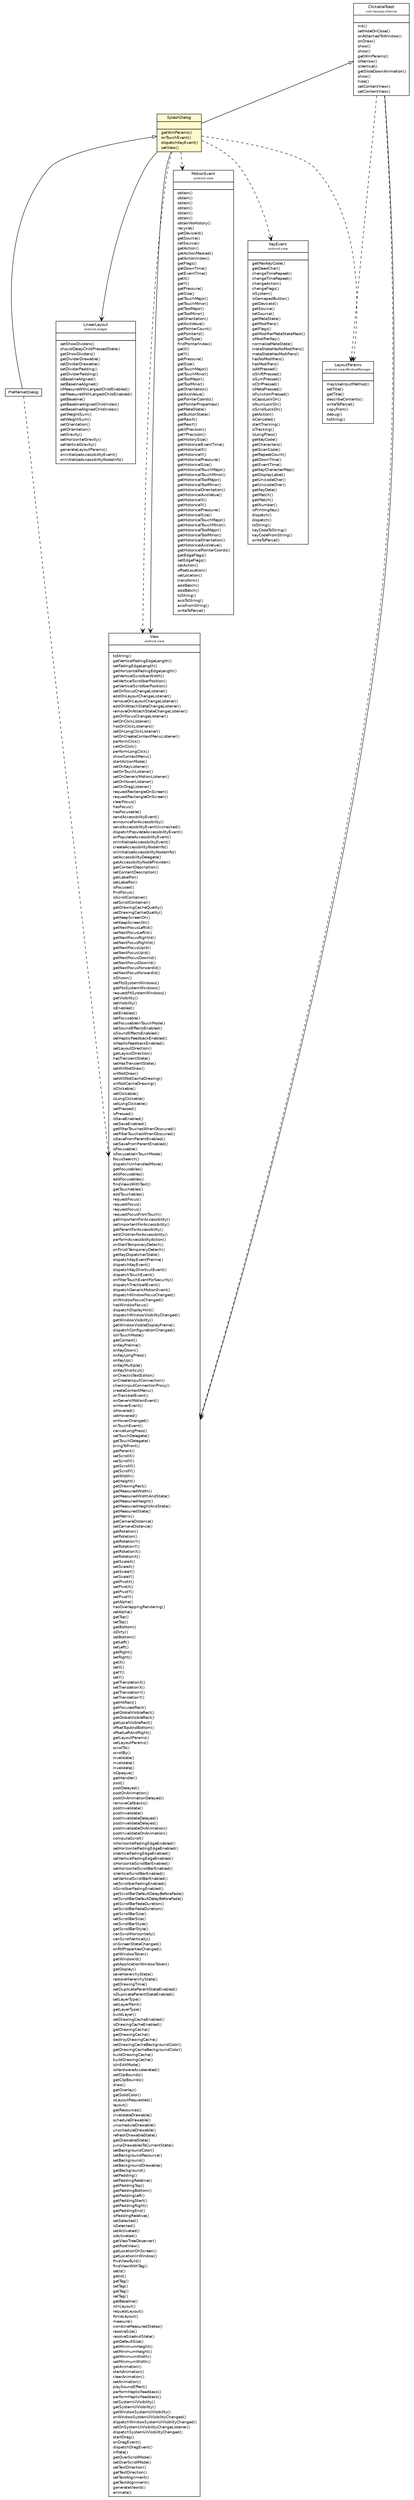 #!/usr/local/bin/dot
#
# Class diagram 
# Generated by UMLGraph version 5.2 (http://www.umlgraph.org/)
#

digraph G {
	edge [fontname="Helvetica",fontsize=10,labelfontname="Helvetica",labelfontsize=10];
	node [fontname="Helvetica",fontsize=10,shape=plaintext];
	nodesep=0.25;
	ranksep=0.5;
	// com.heyzap.sdk.SplashDialog
	c475 [label=<<table title="com.heyzap.sdk.SplashDialog" border="0" cellborder="1" cellspacing="0" cellpadding="2" port="p" bgcolor="lemonChiffon" href="./SplashDialog.html">
		<tr><td><table border="0" cellspacing="0" cellpadding="1">
<tr><td align="center" balign="center"><font face="Helvetica-Oblique"> SplashDialog </font></td></tr>
		</table></td></tr>
		<tr><td><table border="0" cellspacing="0" cellpadding="1">
<tr><td align="left" balign="left">  </td></tr>
		</table></td></tr>
		<tr><td><table border="0" cellspacing="0" cellpadding="1">
<tr><td align="left" balign="left">  getWmParams() </td></tr>
<tr><td align="left" balign="left">  onTouchEvent() </td></tr>
<tr><td align="left" balign="left">  dispatchKeyEvent() </td></tr>
<tr><td align="left" balign="left">  setView() </td></tr>
		</table></td></tr>
		</table>>, fontname="Helvetica", fontcolor="black", fontsize=9.0];
	// com.heyzap.sdk.PreMarketDialog
	c482 [label=<<table title="com.heyzap.sdk.PreMarketDialog" border="0" cellborder="1" cellspacing="0" cellpadding="2" port="p" href="./PreMarketDialog.html">
		<tr><td><table border="0" cellspacing="0" cellpadding="1">
<tr><td align="center" balign="center"><font face="Helvetica-Oblique"> PreMarketDialog </font></td></tr>
		</table></td></tr>
		</table>>, fontname="Helvetica", fontcolor="black", fontsize=9.0];
	// com.heyzap.internal.ClickableToast
	c667 [label=<<table title="com.heyzap.internal.ClickableToast" border="0" cellborder="1" cellspacing="0" cellpadding="2" port="p" href="../internal/ClickableToast.html">
		<tr><td><table border="0" cellspacing="0" cellpadding="1">
<tr><td align="center" balign="center"> ClickableToast </td></tr>
<tr><td align="center" balign="center"><font point-size="7.0"> com.heyzap.internal </font></td></tr>
		</table></td></tr>
		<tr><td><table border="0" cellspacing="0" cellpadding="1">
<tr><td align="left" balign="left">  </td></tr>
		</table></td></tr>
		<tr><td><table border="0" cellspacing="0" cellpadding="1">
<tr><td align="left" balign="left">  init() </td></tr>
<tr><td align="left" balign="left">  setHideOnClose() </td></tr>
<tr><td align="left" balign="left">  onAttachedToWindow() </td></tr>
<tr><td align="left" balign="left">  onDraw() </td></tr>
<tr><td align="left" balign="left">  show() </td></tr>
<tr><td align="left" balign="left">  show() </td></tr>
<tr><td align="left" balign="left">  getWmParams() </td></tr>
<tr><td align="left" balign="left">  isNarrow() </td></tr>
<tr><td align="left" balign="left">  isVertical() </td></tr>
<tr><td align="left" balign="left">  getSlideDownAnimation() </td></tr>
<tr><td align="left" balign="left">  show() </td></tr>
<tr><td align="left" balign="left">  hide() </td></tr>
<tr><td align="left" balign="left">  setContentView() </td></tr>
<tr><td align="left" balign="left">  setContentView() </td></tr>
		</table></td></tr>
		</table>>, fontname="Helvetica", fontcolor="black", fontsize=9.0];
	//com.heyzap.sdk.SplashDialog extends com.heyzap.internal.ClickableToast
	c667:p -> c475:p [dir=back,arrowtail=empty];
	//com.heyzap.sdk.PreMarketDialog extends com.heyzap.sdk.SplashDialog
	c475:p -> c482:p [dir=back,arrowtail=empty];
	// com.heyzap.sdk.SplashDialog NAVASSOC android.widget.LinearLayout
	c475:p -> c747:p [taillabel="", label="", headlabel="", fontname="Helvetica", fontcolor="black", fontsize=10.0, color="black", arrowhead=open];
	// com.heyzap.sdk.SplashDialog NAVASSOC android.view.View
	c475:p -> c763:p [taillabel="", label="", headlabel="", fontname="Helvetica", fontcolor="black", fontsize=10.0, color="black", arrowhead=open];
	// com.heyzap.internal.ClickableToast NAVASSOC android.view.View
	c667:p -> c763:p [taillabel="", label="", headlabel="", fontname="Helvetica", fontcolor="black", fontsize=10.0, color="black", arrowhead=open];
	// com.heyzap.sdk.SplashDialog DEPEND android.view.View
	c475:p -> c763:p [taillabel="", label="", headlabel="", fontname="Helvetica", fontcolor="black", fontsize=10.0, color="black", arrowhead=open, style=dashed];
	// com.heyzap.sdk.SplashDialog DEPEND android.view.MotionEvent
	c475:p -> c767:p [taillabel="", label="", headlabel="", fontname="Helvetica", fontcolor="black", fontsize=10.0, color="black", arrowhead=open, style=dashed];
	// com.heyzap.sdk.SplashDialog DEPEND android.view.WindowManager.LayoutParams
	c475:p -> c768:p [taillabel="", label="", headlabel="", fontname="Helvetica", fontcolor="black", fontsize=10.0, color="black", arrowhead=open, style=dashed];
	// com.heyzap.sdk.SplashDialog DEPEND android.view.KeyEvent
	c475:p -> c769:p [taillabel="", label="", headlabel="", fontname="Helvetica", fontcolor="black", fontsize=10.0, color="black", arrowhead=open, style=dashed];
	// com.heyzap.sdk.PreMarketDialog DEPEND android.view.View
	c482:p -> c763:p [taillabel="", label="", headlabel="", fontname="Helvetica", fontcolor="black", fontsize=10.0, color="black", arrowhead=open, style=dashed];
	// com.heyzap.internal.ClickableToast DEPEND android.view.View
	c667:p -> c763:p [taillabel="", label="", headlabel="", fontname="Helvetica", fontcolor="black", fontsize=10.0, color="black", arrowhead=open, style=dashed];
	// com.heyzap.internal.ClickableToast DEPEND android.view.WindowManager.LayoutParams
	c667:p -> c768:p [taillabel="", label="", headlabel="", fontname="Helvetica", fontcolor="black", fontsize=10.0, color="black", arrowhead=open, style=dashed];
	// android.view.WindowManager.LayoutParams
	c768 [label=<<table title="android.view.WindowManager.LayoutParams" border="0" cellborder="1" cellspacing="0" cellpadding="2" port="p" href="http://java.sun.com/j2se/1.4.2/docs/api/android/view/WindowManager/LayoutParams.html">
		<tr><td><table border="0" cellspacing="0" cellpadding="1">
<tr><td align="center" balign="center"> LayoutParams </td></tr>
<tr><td align="center" balign="center"><font point-size="7.0"> android.view.WindowManager </font></td></tr>
		</table></td></tr>
		<tr><td><table border="0" cellspacing="0" cellpadding="1">
<tr><td align="left" balign="left">  </td></tr>
		</table></td></tr>
		<tr><td><table border="0" cellspacing="0" cellpadding="1">
<tr><td align="left" balign="left">  mayUseInputMethod() </td></tr>
<tr><td align="left" balign="left">  setTitle() </td></tr>
<tr><td align="left" balign="left">  getTitle() </td></tr>
<tr><td align="left" balign="left">  describeContents() </td></tr>
<tr><td align="left" balign="left">  writeToParcel() </td></tr>
<tr><td align="left" balign="left">  copyFrom() </td></tr>
<tr><td align="left" balign="left">  debug() </td></tr>
<tr><td align="left" balign="left">  toString() </td></tr>
		</table></td></tr>
		</table>>, fontname="Helvetica", fontcolor="black", fontsize=9.0];
	// android.widget.LinearLayout
	c747 [label=<<table title="android.widget.LinearLayout" border="0" cellborder="1" cellspacing="0" cellpadding="2" port="p" href="http://java.sun.com/j2se/1.4.2/docs/api/android/widget/LinearLayout.html">
		<tr><td><table border="0" cellspacing="0" cellpadding="1">
<tr><td align="center" balign="center"> LinearLayout </td></tr>
<tr><td align="center" balign="center"><font point-size="7.0"> android.widget </font></td></tr>
		</table></td></tr>
		<tr><td><table border="0" cellspacing="0" cellpadding="1">
<tr><td align="left" balign="left">  </td></tr>
		</table></td></tr>
		<tr><td><table border="0" cellspacing="0" cellpadding="1">
<tr><td align="left" balign="left">  setShowDividers() </td></tr>
<tr><td align="left" balign="left">  shouldDelayChildPressedState() </td></tr>
<tr><td align="left" balign="left">  getShowDividers() </td></tr>
<tr><td align="left" balign="left">  getDividerDrawable() </td></tr>
<tr><td align="left" balign="left">  setDividerDrawable() </td></tr>
<tr><td align="left" balign="left">  setDividerPadding() </td></tr>
<tr><td align="left" balign="left">  getDividerPadding() </td></tr>
<tr><td align="left" balign="left">  isBaselineAligned() </td></tr>
<tr><td align="left" balign="left">  setBaselineAligned() </td></tr>
<tr><td align="left" balign="left">  isMeasureWithLargestChildEnabled() </td></tr>
<tr><td align="left" balign="left">  setMeasureWithLargestChildEnabled() </td></tr>
<tr><td align="left" balign="left">  getBaseline() </td></tr>
<tr><td align="left" balign="left">  getBaselineAlignedChildIndex() </td></tr>
<tr><td align="left" balign="left">  setBaselineAlignedChildIndex() </td></tr>
<tr><td align="left" balign="left">  getWeightSum() </td></tr>
<tr><td align="left" balign="left">  setWeightSum() </td></tr>
<tr><td align="left" balign="left">  setOrientation() </td></tr>
<tr><td align="left" balign="left">  getOrientation() </td></tr>
<tr><td align="left" balign="left">  setGravity() </td></tr>
<tr><td align="left" balign="left">  setHorizontalGravity() </td></tr>
<tr><td align="left" balign="left">  setVerticalGravity() </td></tr>
<tr><td align="left" balign="left">  generateLayoutParams() </td></tr>
<tr><td align="left" balign="left">  onInitializeAccessibilityEvent() </td></tr>
<tr><td align="left" balign="left">  onInitializeAccessibilityNodeInfo() </td></tr>
		</table></td></tr>
		</table>>, fontname="Helvetica", fontcolor="black", fontsize=9.0];
	// android.view.MotionEvent
	c767 [label=<<table title="android.view.MotionEvent" border="0" cellborder="1" cellspacing="0" cellpadding="2" port="p" href="http://java.sun.com/j2se/1.4.2/docs/api/android/view/MotionEvent.html">
		<tr><td><table border="0" cellspacing="0" cellpadding="1">
<tr><td align="center" balign="center"> MotionEvent </td></tr>
<tr><td align="center" balign="center"><font point-size="7.0"> android.view </font></td></tr>
		</table></td></tr>
		<tr><td><table border="0" cellspacing="0" cellpadding="1">
<tr><td align="left" balign="left">  </td></tr>
		</table></td></tr>
		<tr><td><table border="0" cellspacing="0" cellpadding="1">
<tr><td align="left" balign="left">  obtain() </td></tr>
<tr><td align="left" balign="left">  obtain() </td></tr>
<tr><td align="left" balign="left">  obtain() </td></tr>
<tr><td align="left" balign="left">  obtain() </td></tr>
<tr><td align="left" balign="left">  obtain() </td></tr>
<tr><td align="left" balign="left">  obtain() </td></tr>
<tr><td align="left" balign="left">  obtainNoHistory() </td></tr>
<tr><td align="left" balign="left">  recycle() </td></tr>
<tr><td align="left" balign="left">  getDeviceId() </td></tr>
<tr><td align="left" balign="left">  getSource() </td></tr>
<tr><td align="left" balign="left">  setSource() </td></tr>
<tr><td align="left" balign="left">  getAction() </td></tr>
<tr><td align="left" balign="left">  getActionMasked() </td></tr>
<tr><td align="left" balign="left">  getActionIndex() </td></tr>
<tr><td align="left" balign="left">  getFlags() </td></tr>
<tr><td align="left" balign="left">  getDownTime() </td></tr>
<tr><td align="left" balign="left">  getEventTime() </td></tr>
<tr><td align="left" balign="left">  getX() </td></tr>
<tr><td align="left" balign="left">  getY() </td></tr>
<tr><td align="left" balign="left">  getPressure() </td></tr>
<tr><td align="left" balign="left">  getSize() </td></tr>
<tr><td align="left" balign="left">  getTouchMajor() </td></tr>
<tr><td align="left" balign="left">  getTouchMinor() </td></tr>
<tr><td align="left" balign="left">  getToolMajor() </td></tr>
<tr><td align="left" balign="left">  getToolMinor() </td></tr>
<tr><td align="left" balign="left">  getOrientation() </td></tr>
<tr><td align="left" balign="left">  getAxisValue() </td></tr>
<tr><td align="left" balign="left">  getPointerCount() </td></tr>
<tr><td align="left" balign="left">  getPointerId() </td></tr>
<tr><td align="left" balign="left">  getToolType() </td></tr>
<tr><td align="left" balign="left">  findPointerIndex() </td></tr>
<tr><td align="left" balign="left">  getX() </td></tr>
<tr><td align="left" balign="left">  getY() </td></tr>
<tr><td align="left" balign="left">  getPressure() </td></tr>
<tr><td align="left" balign="left">  getSize() </td></tr>
<tr><td align="left" balign="left">  getTouchMajor() </td></tr>
<tr><td align="left" balign="left">  getTouchMinor() </td></tr>
<tr><td align="left" balign="left">  getToolMajor() </td></tr>
<tr><td align="left" balign="left">  getToolMinor() </td></tr>
<tr><td align="left" balign="left">  getOrientation() </td></tr>
<tr><td align="left" balign="left">  getAxisValue() </td></tr>
<tr><td align="left" balign="left">  getPointerCoords() </td></tr>
<tr><td align="left" balign="left">  getPointerProperties() </td></tr>
<tr><td align="left" balign="left">  getMetaState() </td></tr>
<tr><td align="left" balign="left">  getButtonState() </td></tr>
<tr><td align="left" balign="left">  getRawX() </td></tr>
<tr><td align="left" balign="left">  getRawY() </td></tr>
<tr><td align="left" balign="left">  getXPrecision() </td></tr>
<tr><td align="left" balign="left">  getYPrecision() </td></tr>
<tr><td align="left" balign="left">  getHistorySize() </td></tr>
<tr><td align="left" balign="left">  getHistoricalEventTime() </td></tr>
<tr><td align="left" balign="left">  getHistoricalX() </td></tr>
<tr><td align="left" balign="left">  getHistoricalY() </td></tr>
<tr><td align="left" balign="left">  getHistoricalPressure() </td></tr>
<tr><td align="left" balign="left">  getHistoricalSize() </td></tr>
<tr><td align="left" balign="left">  getHistoricalTouchMajor() </td></tr>
<tr><td align="left" balign="left">  getHistoricalTouchMinor() </td></tr>
<tr><td align="left" balign="left">  getHistoricalToolMajor() </td></tr>
<tr><td align="left" balign="left">  getHistoricalToolMinor() </td></tr>
<tr><td align="left" balign="left">  getHistoricalOrientation() </td></tr>
<tr><td align="left" balign="left">  getHistoricalAxisValue() </td></tr>
<tr><td align="left" balign="left">  getHistoricalX() </td></tr>
<tr><td align="left" balign="left">  getHistoricalY() </td></tr>
<tr><td align="left" balign="left">  getHistoricalPressure() </td></tr>
<tr><td align="left" balign="left">  getHistoricalSize() </td></tr>
<tr><td align="left" balign="left">  getHistoricalTouchMajor() </td></tr>
<tr><td align="left" balign="left">  getHistoricalTouchMinor() </td></tr>
<tr><td align="left" balign="left">  getHistoricalToolMajor() </td></tr>
<tr><td align="left" balign="left">  getHistoricalToolMinor() </td></tr>
<tr><td align="left" balign="left">  getHistoricalOrientation() </td></tr>
<tr><td align="left" balign="left">  getHistoricalAxisValue() </td></tr>
<tr><td align="left" balign="left">  getHistoricalPointerCoords() </td></tr>
<tr><td align="left" balign="left">  getEdgeFlags() </td></tr>
<tr><td align="left" balign="left">  setEdgeFlags() </td></tr>
<tr><td align="left" balign="left">  setAction() </td></tr>
<tr><td align="left" balign="left">  offsetLocation() </td></tr>
<tr><td align="left" balign="left">  setLocation() </td></tr>
<tr><td align="left" balign="left">  transform() </td></tr>
<tr><td align="left" balign="left">  addBatch() </td></tr>
<tr><td align="left" balign="left">  addBatch() </td></tr>
<tr><td align="left" balign="left">  toString() </td></tr>
<tr><td align="left" balign="left">  axisToString() </td></tr>
<tr><td align="left" balign="left">  axisFromString() </td></tr>
<tr><td align="left" balign="left">  writeToParcel() </td></tr>
		</table></td></tr>
		</table>>, fontname="Helvetica", fontcolor="black", fontsize=9.0];
	// android.view.View
	c763 [label=<<table title="android.view.View" border="0" cellborder="1" cellspacing="0" cellpadding="2" port="p" href="http://java.sun.com/j2se/1.4.2/docs/api/android/view/View.html">
		<tr><td><table border="0" cellspacing="0" cellpadding="1">
<tr><td align="center" balign="center"> View </td></tr>
<tr><td align="center" balign="center"><font point-size="7.0"> android.view </font></td></tr>
		</table></td></tr>
		<tr><td><table border="0" cellspacing="0" cellpadding="1">
<tr><td align="left" balign="left">  </td></tr>
		</table></td></tr>
		<tr><td><table border="0" cellspacing="0" cellpadding="1">
<tr><td align="left" balign="left">  toString() </td></tr>
<tr><td align="left" balign="left">  getVerticalFadingEdgeLength() </td></tr>
<tr><td align="left" balign="left">  setFadingEdgeLength() </td></tr>
<tr><td align="left" balign="left">  getHorizontalFadingEdgeLength() </td></tr>
<tr><td align="left" balign="left">  getVerticalScrollbarWidth() </td></tr>
<tr><td align="left" balign="left">  setVerticalScrollbarPosition() </td></tr>
<tr><td align="left" balign="left">  getVerticalScrollbarPosition() </td></tr>
<tr><td align="left" balign="left">  setOnFocusChangeListener() </td></tr>
<tr><td align="left" balign="left">  addOnLayoutChangeListener() </td></tr>
<tr><td align="left" balign="left">  removeOnLayoutChangeListener() </td></tr>
<tr><td align="left" balign="left">  addOnAttachStateChangeListener() </td></tr>
<tr><td align="left" balign="left">  removeOnAttachStateChangeListener() </td></tr>
<tr><td align="left" balign="left">  getOnFocusChangeListener() </td></tr>
<tr><td align="left" balign="left">  setOnClickListener() </td></tr>
<tr><td align="left" balign="left">  hasOnClickListeners() </td></tr>
<tr><td align="left" balign="left">  setOnLongClickListener() </td></tr>
<tr><td align="left" balign="left">  setOnCreateContextMenuListener() </td></tr>
<tr><td align="left" balign="left">  performClick() </td></tr>
<tr><td align="left" balign="left">  callOnClick() </td></tr>
<tr><td align="left" balign="left">  performLongClick() </td></tr>
<tr><td align="left" balign="left">  showContextMenu() </td></tr>
<tr><td align="left" balign="left">  startActionMode() </td></tr>
<tr><td align="left" balign="left">  setOnKeyListener() </td></tr>
<tr><td align="left" balign="left">  setOnTouchListener() </td></tr>
<tr><td align="left" balign="left">  setOnGenericMotionListener() </td></tr>
<tr><td align="left" balign="left">  setOnHoverListener() </td></tr>
<tr><td align="left" balign="left">  setOnDragListener() </td></tr>
<tr><td align="left" balign="left">  requestRectangleOnScreen() </td></tr>
<tr><td align="left" balign="left">  requestRectangleOnScreen() </td></tr>
<tr><td align="left" balign="left">  clearFocus() </td></tr>
<tr><td align="left" balign="left">  hasFocus() </td></tr>
<tr><td align="left" balign="left">  hasFocusable() </td></tr>
<tr><td align="left" balign="left">  sendAccessibilityEvent() </td></tr>
<tr><td align="left" balign="left">  announceForAccessibility() </td></tr>
<tr><td align="left" balign="left">  sendAccessibilityEventUnchecked() </td></tr>
<tr><td align="left" balign="left">  dispatchPopulateAccessibilityEvent() </td></tr>
<tr><td align="left" balign="left">  onPopulateAccessibilityEvent() </td></tr>
<tr><td align="left" balign="left">  onInitializeAccessibilityEvent() </td></tr>
<tr><td align="left" balign="left">  createAccessibilityNodeInfo() </td></tr>
<tr><td align="left" balign="left">  onInitializeAccessibilityNodeInfo() </td></tr>
<tr><td align="left" balign="left">  setAccessibilityDelegate() </td></tr>
<tr><td align="left" balign="left">  getAccessibilityNodeProvider() </td></tr>
<tr><td align="left" balign="left">  getContentDescription() </td></tr>
<tr><td align="left" balign="left">  setContentDescription() </td></tr>
<tr><td align="left" balign="left">  getLabelFor() </td></tr>
<tr><td align="left" balign="left">  setLabelFor() </td></tr>
<tr><td align="left" balign="left">  isFocused() </td></tr>
<tr><td align="left" balign="left">  findFocus() </td></tr>
<tr><td align="left" balign="left">  isScrollContainer() </td></tr>
<tr><td align="left" balign="left">  setScrollContainer() </td></tr>
<tr><td align="left" balign="left">  getDrawingCacheQuality() </td></tr>
<tr><td align="left" balign="left">  setDrawingCacheQuality() </td></tr>
<tr><td align="left" balign="left">  getKeepScreenOn() </td></tr>
<tr><td align="left" balign="left">  setKeepScreenOn() </td></tr>
<tr><td align="left" balign="left">  getNextFocusLeftId() </td></tr>
<tr><td align="left" balign="left">  setNextFocusLeftId() </td></tr>
<tr><td align="left" balign="left">  getNextFocusRightId() </td></tr>
<tr><td align="left" balign="left">  setNextFocusRightId() </td></tr>
<tr><td align="left" balign="left">  getNextFocusUpId() </td></tr>
<tr><td align="left" balign="left">  setNextFocusUpId() </td></tr>
<tr><td align="left" balign="left">  getNextFocusDownId() </td></tr>
<tr><td align="left" balign="left">  setNextFocusDownId() </td></tr>
<tr><td align="left" balign="left">  getNextFocusForwardId() </td></tr>
<tr><td align="left" balign="left">  setNextFocusForwardId() </td></tr>
<tr><td align="left" balign="left">  isShown() </td></tr>
<tr><td align="left" balign="left">  setFitsSystemWindows() </td></tr>
<tr><td align="left" balign="left">  getFitsSystemWindows() </td></tr>
<tr><td align="left" balign="left">  requestFitSystemWindows() </td></tr>
<tr><td align="left" balign="left">  getVisibility() </td></tr>
<tr><td align="left" balign="left">  setVisibility() </td></tr>
<tr><td align="left" balign="left">  isEnabled() </td></tr>
<tr><td align="left" balign="left">  setEnabled() </td></tr>
<tr><td align="left" balign="left">  setFocusable() </td></tr>
<tr><td align="left" balign="left">  setFocusableInTouchMode() </td></tr>
<tr><td align="left" balign="left">  setSoundEffectsEnabled() </td></tr>
<tr><td align="left" balign="left">  isSoundEffectsEnabled() </td></tr>
<tr><td align="left" balign="left">  setHapticFeedbackEnabled() </td></tr>
<tr><td align="left" balign="left">  isHapticFeedbackEnabled() </td></tr>
<tr><td align="left" balign="left">  setLayoutDirection() </td></tr>
<tr><td align="left" balign="left">  getLayoutDirection() </td></tr>
<tr><td align="left" balign="left">  hasTransientState() </td></tr>
<tr><td align="left" balign="left">  setHasTransientState() </td></tr>
<tr><td align="left" balign="left">  setWillNotDraw() </td></tr>
<tr><td align="left" balign="left">  willNotDraw() </td></tr>
<tr><td align="left" balign="left">  setWillNotCacheDrawing() </td></tr>
<tr><td align="left" balign="left">  willNotCacheDrawing() </td></tr>
<tr><td align="left" balign="left">  isClickable() </td></tr>
<tr><td align="left" balign="left">  setClickable() </td></tr>
<tr><td align="left" balign="left">  isLongClickable() </td></tr>
<tr><td align="left" balign="left">  setLongClickable() </td></tr>
<tr><td align="left" balign="left">  setPressed() </td></tr>
<tr><td align="left" balign="left">  isPressed() </td></tr>
<tr><td align="left" balign="left">  isSaveEnabled() </td></tr>
<tr><td align="left" balign="left">  setSaveEnabled() </td></tr>
<tr><td align="left" balign="left">  getFilterTouchesWhenObscured() </td></tr>
<tr><td align="left" balign="left">  setFilterTouchesWhenObscured() </td></tr>
<tr><td align="left" balign="left">  isSaveFromParentEnabled() </td></tr>
<tr><td align="left" balign="left">  setSaveFromParentEnabled() </td></tr>
<tr><td align="left" balign="left">  isFocusable() </td></tr>
<tr><td align="left" balign="left">  isFocusableInTouchMode() </td></tr>
<tr><td align="left" balign="left">  focusSearch() </td></tr>
<tr><td align="left" balign="left">  dispatchUnhandledMove() </td></tr>
<tr><td align="left" balign="left">  getFocusables() </td></tr>
<tr><td align="left" balign="left">  addFocusables() </td></tr>
<tr><td align="left" balign="left">  addFocusables() </td></tr>
<tr><td align="left" balign="left">  findViewsWithText() </td></tr>
<tr><td align="left" balign="left">  getTouchables() </td></tr>
<tr><td align="left" balign="left">  addTouchables() </td></tr>
<tr><td align="left" balign="left">  requestFocus() </td></tr>
<tr><td align="left" balign="left">  requestFocus() </td></tr>
<tr><td align="left" balign="left">  requestFocus() </td></tr>
<tr><td align="left" balign="left">  requestFocusFromTouch() </td></tr>
<tr><td align="left" balign="left">  getImportantForAccessibility() </td></tr>
<tr><td align="left" balign="left">  setImportantForAccessibility() </td></tr>
<tr><td align="left" balign="left">  getParentForAccessibility() </td></tr>
<tr><td align="left" balign="left">  addChildrenForAccessibility() </td></tr>
<tr><td align="left" balign="left">  performAccessibilityAction() </td></tr>
<tr><td align="left" balign="left">  onStartTemporaryDetach() </td></tr>
<tr><td align="left" balign="left">  onFinishTemporaryDetach() </td></tr>
<tr><td align="left" balign="left">  getKeyDispatcherState() </td></tr>
<tr><td align="left" balign="left">  dispatchKeyEventPreIme() </td></tr>
<tr><td align="left" balign="left">  dispatchKeyEvent() </td></tr>
<tr><td align="left" balign="left">  dispatchKeyShortcutEvent() </td></tr>
<tr><td align="left" balign="left">  dispatchTouchEvent() </td></tr>
<tr><td align="left" balign="left">  onFilterTouchEventForSecurity() </td></tr>
<tr><td align="left" balign="left">  dispatchTrackballEvent() </td></tr>
<tr><td align="left" balign="left">  dispatchGenericMotionEvent() </td></tr>
<tr><td align="left" balign="left">  dispatchWindowFocusChanged() </td></tr>
<tr><td align="left" balign="left">  onWindowFocusChanged() </td></tr>
<tr><td align="left" balign="left">  hasWindowFocus() </td></tr>
<tr><td align="left" balign="left">  dispatchDisplayHint() </td></tr>
<tr><td align="left" balign="left">  dispatchWindowVisibilityChanged() </td></tr>
<tr><td align="left" balign="left">  getWindowVisibility() </td></tr>
<tr><td align="left" balign="left">  getWindowVisibleDisplayFrame() </td></tr>
<tr><td align="left" balign="left">  dispatchConfigurationChanged() </td></tr>
<tr><td align="left" balign="left">  isInTouchMode() </td></tr>
<tr><td align="left" balign="left">  getContext() </td></tr>
<tr><td align="left" balign="left">  onKeyPreIme() </td></tr>
<tr><td align="left" balign="left">  onKeyDown() </td></tr>
<tr><td align="left" balign="left">  onKeyLongPress() </td></tr>
<tr><td align="left" balign="left">  onKeyUp() </td></tr>
<tr><td align="left" balign="left">  onKeyMultiple() </td></tr>
<tr><td align="left" balign="left">  onKeyShortcut() </td></tr>
<tr><td align="left" balign="left">  onCheckIsTextEditor() </td></tr>
<tr><td align="left" balign="left">  onCreateInputConnection() </td></tr>
<tr><td align="left" balign="left">  checkInputConnectionProxy() </td></tr>
<tr><td align="left" balign="left">  createContextMenu() </td></tr>
<tr><td align="left" balign="left">  onTrackballEvent() </td></tr>
<tr><td align="left" balign="left">  onGenericMotionEvent() </td></tr>
<tr><td align="left" balign="left">  onHoverEvent() </td></tr>
<tr><td align="left" balign="left">  isHovered() </td></tr>
<tr><td align="left" balign="left">  setHovered() </td></tr>
<tr><td align="left" balign="left">  onHoverChanged() </td></tr>
<tr><td align="left" balign="left">  onTouchEvent() </td></tr>
<tr><td align="left" balign="left">  cancelLongPress() </td></tr>
<tr><td align="left" balign="left">  setTouchDelegate() </td></tr>
<tr><td align="left" balign="left">  getTouchDelegate() </td></tr>
<tr><td align="left" balign="left">  bringToFront() </td></tr>
<tr><td align="left" balign="left">  getParent() </td></tr>
<tr><td align="left" balign="left">  setScrollX() </td></tr>
<tr><td align="left" balign="left">  setScrollY() </td></tr>
<tr><td align="left" balign="left">  getScrollX() </td></tr>
<tr><td align="left" balign="left">  getScrollY() </td></tr>
<tr><td align="left" balign="left">  getWidth() </td></tr>
<tr><td align="left" balign="left">  getHeight() </td></tr>
<tr><td align="left" balign="left">  getDrawingRect() </td></tr>
<tr><td align="left" balign="left">  getMeasuredWidth() </td></tr>
<tr><td align="left" balign="left">  getMeasuredWidthAndState() </td></tr>
<tr><td align="left" balign="left">  getMeasuredHeight() </td></tr>
<tr><td align="left" balign="left">  getMeasuredHeightAndState() </td></tr>
<tr><td align="left" balign="left">  getMeasuredState() </td></tr>
<tr><td align="left" balign="left">  getMatrix() </td></tr>
<tr><td align="left" balign="left">  getCameraDistance() </td></tr>
<tr><td align="left" balign="left">  setCameraDistance() </td></tr>
<tr><td align="left" balign="left">  getRotation() </td></tr>
<tr><td align="left" balign="left">  setRotation() </td></tr>
<tr><td align="left" balign="left">  getRotationY() </td></tr>
<tr><td align="left" balign="left">  setRotationY() </td></tr>
<tr><td align="left" balign="left">  getRotationX() </td></tr>
<tr><td align="left" balign="left">  setRotationX() </td></tr>
<tr><td align="left" balign="left">  getScaleX() </td></tr>
<tr><td align="left" balign="left">  setScaleX() </td></tr>
<tr><td align="left" balign="left">  getScaleY() </td></tr>
<tr><td align="left" balign="left">  setScaleY() </td></tr>
<tr><td align="left" balign="left">  getPivotX() </td></tr>
<tr><td align="left" balign="left">  setPivotX() </td></tr>
<tr><td align="left" balign="left">  getPivotY() </td></tr>
<tr><td align="left" balign="left">  setPivotY() </td></tr>
<tr><td align="left" balign="left">  getAlpha() </td></tr>
<tr><td align="left" balign="left">  hasOverlappingRendering() </td></tr>
<tr><td align="left" balign="left">  setAlpha() </td></tr>
<tr><td align="left" balign="left">  getTop() </td></tr>
<tr><td align="left" balign="left">  setTop() </td></tr>
<tr><td align="left" balign="left">  getBottom() </td></tr>
<tr><td align="left" balign="left">  isDirty() </td></tr>
<tr><td align="left" balign="left">  setBottom() </td></tr>
<tr><td align="left" balign="left">  getLeft() </td></tr>
<tr><td align="left" balign="left">  setLeft() </td></tr>
<tr><td align="left" balign="left">  getRight() </td></tr>
<tr><td align="left" balign="left">  setRight() </td></tr>
<tr><td align="left" balign="left">  getX() </td></tr>
<tr><td align="left" balign="left">  setX() </td></tr>
<tr><td align="left" balign="left">  getY() </td></tr>
<tr><td align="left" balign="left">  setY() </td></tr>
<tr><td align="left" balign="left">  getTranslationX() </td></tr>
<tr><td align="left" balign="left">  setTranslationX() </td></tr>
<tr><td align="left" balign="left">  getTranslationY() </td></tr>
<tr><td align="left" balign="left">  setTranslationY() </td></tr>
<tr><td align="left" balign="left">  getHitRect() </td></tr>
<tr><td align="left" balign="left">  getFocusedRect() </td></tr>
<tr><td align="left" balign="left">  getGlobalVisibleRect() </td></tr>
<tr><td align="left" balign="left">  getGlobalVisibleRect() </td></tr>
<tr><td align="left" balign="left">  getLocalVisibleRect() </td></tr>
<tr><td align="left" balign="left">  offsetTopAndBottom() </td></tr>
<tr><td align="left" balign="left">  offsetLeftAndRight() </td></tr>
<tr><td align="left" balign="left">  getLayoutParams() </td></tr>
<tr><td align="left" balign="left">  setLayoutParams() </td></tr>
<tr><td align="left" balign="left">  scrollTo() </td></tr>
<tr><td align="left" balign="left">  scrollBy() </td></tr>
<tr><td align="left" balign="left">  invalidate() </td></tr>
<tr><td align="left" balign="left">  invalidate() </td></tr>
<tr><td align="left" balign="left">  invalidate() </td></tr>
<tr><td align="left" balign="left">  isOpaque() </td></tr>
<tr><td align="left" balign="left">  getHandler() </td></tr>
<tr><td align="left" balign="left">  post() </td></tr>
<tr><td align="left" balign="left">  postDelayed() </td></tr>
<tr><td align="left" balign="left">  postOnAnimation() </td></tr>
<tr><td align="left" balign="left">  postOnAnimationDelayed() </td></tr>
<tr><td align="left" balign="left">  removeCallbacks() </td></tr>
<tr><td align="left" balign="left">  postInvalidate() </td></tr>
<tr><td align="left" balign="left">  postInvalidate() </td></tr>
<tr><td align="left" balign="left">  postInvalidateDelayed() </td></tr>
<tr><td align="left" balign="left">  postInvalidateDelayed() </td></tr>
<tr><td align="left" balign="left">  postInvalidateOnAnimation() </td></tr>
<tr><td align="left" balign="left">  postInvalidateOnAnimation() </td></tr>
<tr><td align="left" balign="left">  computeScroll() </td></tr>
<tr><td align="left" balign="left">  isHorizontalFadingEdgeEnabled() </td></tr>
<tr><td align="left" balign="left">  setHorizontalFadingEdgeEnabled() </td></tr>
<tr><td align="left" balign="left">  isVerticalFadingEdgeEnabled() </td></tr>
<tr><td align="left" balign="left">  setVerticalFadingEdgeEnabled() </td></tr>
<tr><td align="left" balign="left">  isHorizontalScrollBarEnabled() </td></tr>
<tr><td align="left" balign="left">  setHorizontalScrollBarEnabled() </td></tr>
<tr><td align="left" balign="left">  isVerticalScrollBarEnabled() </td></tr>
<tr><td align="left" balign="left">  setVerticalScrollBarEnabled() </td></tr>
<tr><td align="left" balign="left">  setScrollbarFadingEnabled() </td></tr>
<tr><td align="left" balign="left">  isScrollbarFadingEnabled() </td></tr>
<tr><td align="left" balign="left">  getScrollBarDefaultDelayBeforeFade() </td></tr>
<tr><td align="left" balign="left">  setScrollBarDefaultDelayBeforeFade() </td></tr>
<tr><td align="left" balign="left">  getScrollBarFadeDuration() </td></tr>
<tr><td align="left" balign="left">  setScrollBarFadeDuration() </td></tr>
<tr><td align="left" balign="left">  getScrollBarSize() </td></tr>
<tr><td align="left" balign="left">  setScrollBarSize() </td></tr>
<tr><td align="left" balign="left">  setScrollBarStyle() </td></tr>
<tr><td align="left" balign="left">  getScrollBarStyle() </td></tr>
<tr><td align="left" balign="left">  canScrollHorizontally() </td></tr>
<tr><td align="left" balign="left">  canScrollVertically() </td></tr>
<tr><td align="left" balign="left">  onScreenStateChanged() </td></tr>
<tr><td align="left" balign="left">  onRtlPropertiesChanged() </td></tr>
<tr><td align="left" balign="left">  getWindowToken() </td></tr>
<tr><td align="left" balign="left">  getWindowId() </td></tr>
<tr><td align="left" balign="left">  getApplicationWindowToken() </td></tr>
<tr><td align="left" balign="left">  getDisplay() </td></tr>
<tr><td align="left" balign="left">  saveHierarchyState() </td></tr>
<tr><td align="left" balign="left">  restoreHierarchyState() </td></tr>
<tr><td align="left" balign="left">  getDrawingTime() </td></tr>
<tr><td align="left" balign="left">  setDuplicateParentStateEnabled() </td></tr>
<tr><td align="left" balign="left">  isDuplicateParentStateEnabled() </td></tr>
<tr><td align="left" balign="left">  setLayerType() </td></tr>
<tr><td align="left" balign="left">  setLayerPaint() </td></tr>
<tr><td align="left" balign="left">  getLayerType() </td></tr>
<tr><td align="left" balign="left">  buildLayer() </td></tr>
<tr><td align="left" balign="left">  setDrawingCacheEnabled() </td></tr>
<tr><td align="left" balign="left">  isDrawingCacheEnabled() </td></tr>
<tr><td align="left" balign="left">  getDrawingCache() </td></tr>
<tr><td align="left" balign="left">  getDrawingCache() </td></tr>
<tr><td align="left" balign="left">  destroyDrawingCache() </td></tr>
<tr><td align="left" balign="left">  setDrawingCacheBackgroundColor() </td></tr>
<tr><td align="left" balign="left">  getDrawingCacheBackgroundColor() </td></tr>
<tr><td align="left" balign="left">  buildDrawingCache() </td></tr>
<tr><td align="left" balign="left">  buildDrawingCache() </td></tr>
<tr><td align="left" balign="left">  isInEditMode() </td></tr>
<tr><td align="left" balign="left">  isHardwareAccelerated() </td></tr>
<tr><td align="left" balign="left">  setClipBounds() </td></tr>
<tr><td align="left" balign="left">  getClipBounds() </td></tr>
<tr><td align="left" balign="left">  draw() </td></tr>
<tr><td align="left" balign="left">  getOverlay() </td></tr>
<tr><td align="left" balign="left">  getSolidColor() </td></tr>
<tr><td align="left" balign="left">  isLayoutRequested() </td></tr>
<tr><td align="left" balign="left">  layout() </td></tr>
<tr><td align="left" balign="left">  getResources() </td></tr>
<tr><td align="left" balign="left">  invalidateDrawable() </td></tr>
<tr><td align="left" balign="left">  scheduleDrawable() </td></tr>
<tr><td align="left" balign="left">  unscheduleDrawable() </td></tr>
<tr><td align="left" balign="left">  unscheduleDrawable() </td></tr>
<tr><td align="left" balign="left">  refreshDrawableState() </td></tr>
<tr><td align="left" balign="left">  getDrawableState() </td></tr>
<tr><td align="left" balign="left">  jumpDrawablesToCurrentState() </td></tr>
<tr><td align="left" balign="left">  setBackgroundColor() </td></tr>
<tr><td align="left" balign="left">  setBackgroundResource() </td></tr>
<tr><td align="left" balign="left">  setBackground() </td></tr>
<tr><td align="left" balign="left">  setBackgroundDrawable() </td></tr>
<tr><td align="left" balign="left">  getBackground() </td></tr>
<tr><td align="left" balign="left">  setPadding() </td></tr>
<tr><td align="left" balign="left">  setPaddingRelative() </td></tr>
<tr><td align="left" balign="left">  getPaddingTop() </td></tr>
<tr><td align="left" balign="left">  getPaddingBottom() </td></tr>
<tr><td align="left" balign="left">  getPaddingLeft() </td></tr>
<tr><td align="left" balign="left">  getPaddingStart() </td></tr>
<tr><td align="left" balign="left">  getPaddingRight() </td></tr>
<tr><td align="left" balign="left">  getPaddingEnd() </td></tr>
<tr><td align="left" balign="left">  isPaddingRelative() </td></tr>
<tr><td align="left" balign="left">  setSelected() </td></tr>
<tr><td align="left" balign="left">  isSelected() </td></tr>
<tr><td align="left" balign="left">  setActivated() </td></tr>
<tr><td align="left" balign="left">  isActivated() </td></tr>
<tr><td align="left" balign="left">  getViewTreeObserver() </td></tr>
<tr><td align="left" balign="left">  getRootView() </td></tr>
<tr><td align="left" balign="left">  getLocationOnScreen() </td></tr>
<tr><td align="left" balign="left">  getLocationInWindow() </td></tr>
<tr><td align="left" balign="left">  findViewById() </td></tr>
<tr><td align="left" balign="left">  findViewWithTag() </td></tr>
<tr><td align="left" balign="left">  setId() </td></tr>
<tr><td align="left" balign="left">  getId() </td></tr>
<tr><td align="left" balign="left">  getTag() </td></tr>
<tr><td align="left" balign="left">  setTag() </td></tr>
<tr><td align="left" balign="left">  getTag() </td></tr>
<tr><td align="left" balign="left">  setTag() </td></tr>
<tr><td align="left" balign="left">  getBaseline() </td></tr>
<tr><td align="left" balign="left">  isInLayout() </td></tr>
<tr><td align="left" balign="left">  requestLayout() </td></tr>
<tr><td align="left" balign="left">  forceLayout() </td></tr>
<tr><td align="left" balign="left">  measure() </td></tr>
<tr><td align="left" balign="left">  combineMeasuredStates() </td></tr>
<tr><td align="left" balign="left">  resolveSize() </td></tr>
<tr><td align="left" balign="left">  resolveSizeAndState() </td></tr>
<tr><td align="left" balign="left">  getDefaultSize() </td></tr>
<tr><td align="left" balign="left">  getMinimumHeight() </td></tr>
<tr><td align="left" balign="left">  setMinimumHeight() </td></tr>
<tr><td align="left" balign="left">  getMinimumWidth() </td></tr>
<tr><td align="left" balign="left">  setMinimumWidth() </td></tr>
<tr><td align="left" balign="left">  getAnimation() </td></tr>
<tr><td align="left" balign="left">  startAnimation() </td></tr>
<tr><td align="left" balign="left">  clearAnimation() </td></tr>
<tr><td align="left" balign="left">  setAnimation() </td></tr>
<tr><td align="left" balign="left">  playSoundEffect() </td></tr>
<tr><td align="left" balign="left">  performHapticFeedback() </td></tr>
<tr><td align="left" balign="left">  performHapticFeedback() </td></tr>
<tr><td align="left" balign="left">  setSystemUiVisibility() </td></tr>
<tr><td align="left" balign="left">  getSystemUiVisibility() </td></tr>
<tr><td align="left" balign="left">  getWindowSystemUiVisibility() </td></tr>
<tr><td align="left" balign="left">  onWindowSystemUiVisibilityChanged() </td></tr>
<tr><td align="left" balign="left">  dispatchWindowSystemUiVisiblityChanged() </td></tr>
<tr><td align="left" balign="left">  setOnSystemUiVisibilityChangeListener() </td></tr>
<tr><td align="left" balign="left">  dispatchSystemUiVisibilityChanged() </td></tr>
<tr><td align="left" balign="left">  startDrag() </td></tr>
<tr><td align="left" balign="left">  onDragEvent() </td></tr>
<tr><td align="left" balign="left">  dispatchDragEvent() </td></tr>
<tr><td align="left" balign="left">  inflate() </td></tr>
<tr><td align="left" balign="left">  getOverScrollMode() </td></tr>
<tr><td align="left" balign="left">  setOverScrollMode() </td></tr>
<tr><td align="left" balign="left">  setTextDirection() </td></tr>
<tr><td align="left" balign="left">  getTextDirection() </td></tr>
<tr><td align="left" balign="left">  setTextAlignment() </td></tr>
<tr><td align="left" balign="left">  getTextAlignment() </td></tr>
<tr><td align="left" balign="left">  generateViewId() </td></tr>
<tr><td align="left" balign="left">  animate() </td></tr>
		</table></td></tr>
		</table>>, fontname="Helvetica", fontcolor="black", fontsize=9.0];
	// android.view.KeyEvent
	c769 [label=<<table title="android.view.KeyEvent" border="0" cellborder="1" cellspacing="0" cellpadding="2" port="p" href="http://java.sun.com/j2se/1.4.2/docs/api/android/view/KeyEvent.html">
		<tr><td><table border="0" cellspacing="0" cellpadding="1">
<tr><td align="center" balign="center"> KeyEvent </td></tr>
<tr><td align="center" balign="center"><font point-size="7.0"> android.view </font></td></tr>
		</table></td></tr>
		<tr><td><table border="0" cellspacing="0" cellpadding="1">
<tr><td align="left" balign="left">  </td></tr>
		</table></td></tr>
		<tr><td><table border="0" cellspacing="0" cellpadding="1">
<tr><td align="left" balign="left">  getMaxKeyCode() </td></tr>
<tr><td align="left" balign="left">  getDeadChar() </td></tr>
<tr><td align="left" balign="left">  changeTimeRepeat() </td></tr>
<tr><td align="left" balign="left">  changeTimeRepeat() </td></tr>
<tr><td align="left" balign="left">  changeAction() </td></tr>
<tr><td align="left" balign="left">  changeFlags() </td></tr>
<tr><td align="left" balign="left">  isSystem() </td></tr>
<tr><td align="left" balign="left">  isGamepadButton() </td></tr>
<tr><td align="left" balign="left">  getDeviceId() </td></tr>
<tr><td align="left" balign="left">  getSource() </td></tr>
<tr><td align="left" balign="left">  setSource() </td></tr>
<tr><td align="left" balign="left">  getMetaState() </td></tr>
<tr><td align="left" balign="left">  getModifiers() </td></tr>
<tr><td align="left" balign="left">  getFlags() </td></tr>
<tr><td align="left" balign="left">  getModifierMetaStateMask() </td></tr>
<tr><td align="left" balign="left">  isModifierKey() </td></tr>
<tr><td align="left" balign="left">  normalizeMetaState() </td></tr>
<tr><td align="left" balign="left">  metaStateHasNoModifiers() </td></tr>
<tr><td align="left" balign="left">  metaStateHasModifiers() </td></tr>
<tr><td align="left" balign="left">  hasNoModifiers() </td></tr>
<tr><td align="left" balign="left">  hasModifiers() </td></tr>
<tr><td align="left" balign="left">  isAltPressed() </td></tr>
<tr><td align="left" balign="left">  isShiftPressed() </td></tr>
<tr><td align="left" balign="left">  isSymPressed() </td></tr>
<tr><td align="left" balign="left">  isCtrlPressed() </td></tr>
<tr><td align="left" balign="left">  isMetaPressed() </td></tr>
<tr><td align="left" balign="left">  isFunctionPressed() </td></tr>
<tr><td align="left" balign="left">  isCapsLockOn() </td></tr>
<tr><td align="left" balign="left">  isNumLockOn() </td></tr>
<tr><td align="left" balign="left">  isScrollLockOn() </td></tr>
<tr><td align="left" balign="left">  getAction() </td></tr>
<tr><td align="left" balign="left">  isCanceled() </td></tr>
<tr><td align="left" balign="left">  startTracking() </td></tr>
<tr><td align="left" balign="left">  isTracking() </td></tr>
<tr><td align="left" balign="left">  isLongPress() </td></tr>
<tr><td align="left" balign="left">  getKeyCode() </td></tr>
<tr><td align="left" balign="left">  getCharacters() </td></tr>
<tr><td align="left" balign="left">  getScanCode() </td></tr>
<tr><td align="left" balign="left">  getRepeatCount() </td></tr>
<tr><td align="left" balign="left">  getDownTime() </td></tr>
<tr><td align="left" balign="left">  getEventTime() </td></tr>
<tr><td align="left" balign="left">  getKeyCharacterMap() </td></tr>
<tr><td align="left" balign="left">  getDisplayLabel() </td></tr>
<tr><td align="left" balign="left">  getUnicodeChar() </td></tr>
<tr><td align="left" balign="left">  getUnicodeChar() </td></tr>
<tr><td align="left" balign="left">  getKeyData() </td></tr>
<tr><td align="left" balign="left">  getMatch() </td></tr>
<tr><td align="left" balign="left">  getMatch() </td></tr>
<tr><td align="left" balign="left">  getNumber() </td></tr>
<tr><td align="left" balign="left">  isPrintingKey() </td></tr>
<tr><td align="left" balign="left">  dispatch() </td></tr>
<tr><td align="left" balign="left">  dispatch() </td></tr>
<tr><td align="left" balign="left">  toString() </td></tr>
<tr><td align="left" balign="left">  keyCodeToString() </td></tr>
<tr><td align="left" balign="left">  keyCodeFromString() </td></tr>
<tr><td align="left" balign="left">  writeToParcel() </td></tr>
		</table></td></tr>
		</table>>, fontname="Helvetica", fontcolor="black", fontsize=9.0];
}

